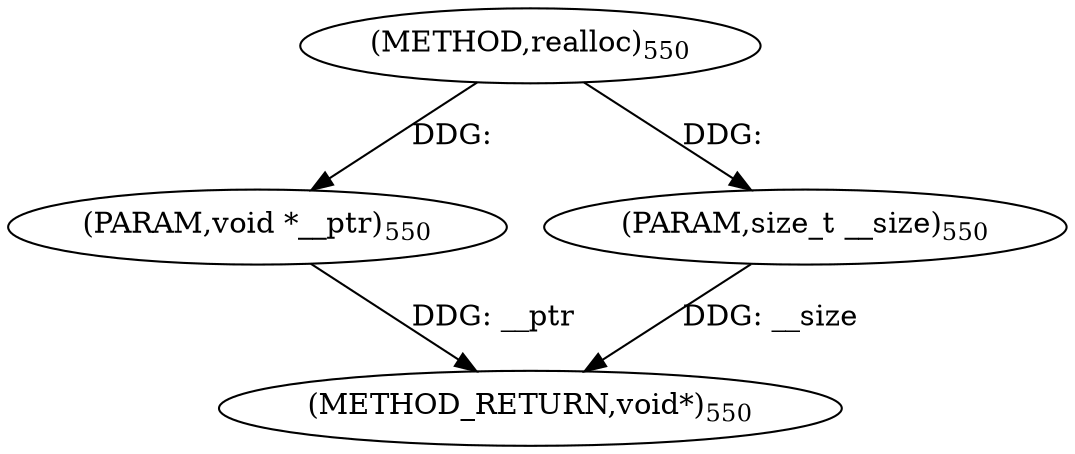 digraph "realloc" {  
"33319" [label = <(METHOD,realloc)<SUB>550</SUB>> ]
"33322" [label = <(METHOD_RETURN,void*)<SUB>550</SUB>> ]
"33320" [label = <(PARAM,void *__ptr)<SUB>550</SUB>> ]
"33321" [label = <(PARAM,size_t __size)<SUB>550</SUB>> ]
  "33320" -> "33322"  [ label = "DDG: __ptr"] 
  "33321" -> "33322"  [ label = "DDG: __size"] 
  "33319" -> "33320"  [ label = "DDG: "] 
  "33319" -> "33321"  [ label = "DDG: "] 
}
